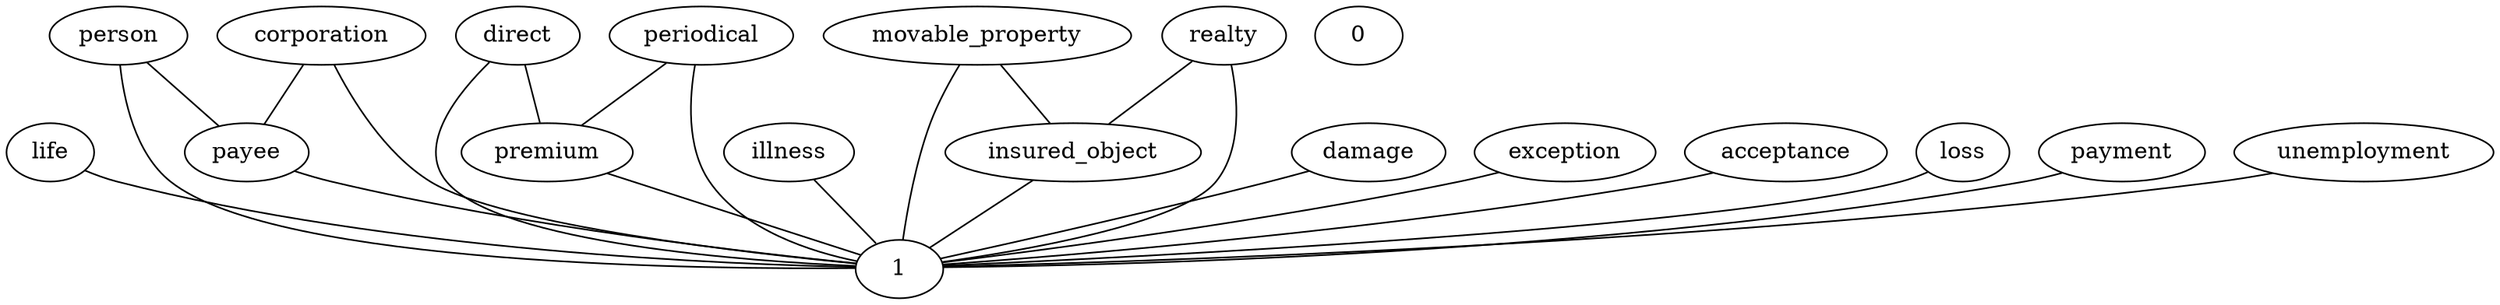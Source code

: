 graph G {
  life;
  payee;
  person;
  corporation;
  direct;
  illness;
  insured_object;
  periodical;
  movable_property;
  realty;
  0;
  damage;
  1;
  exception;
  acceptance;
  loss;
  payment;
  premium;
  unemployment;
  periodical -- premium;
  direct -- premium;
  corporation -- payee;
  person -- payee;
  realty -- insured_object;
  movable_property -- insured_object;
  payee -- 1;
  person -- 1;
  corporation -- 1;
  illness -- 1;
  insured_object -- 1;
  movable_property -- 1;
  realty -- 1;
  damage -- 1;
  exception -- 1;
  acceptance -- 1;
  loss -- 1;
  payment -- 1;
  premium -- 1;
  unemployment -- 1;
  life -- 1;
  direct -- 1;
  periodical -- 1;
}
